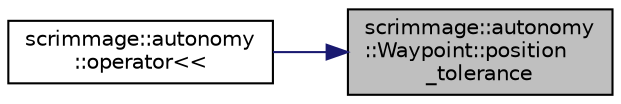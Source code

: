 digraph "scrimmage::autonomy::Waypoint::position_tolerance"
{
 // LATEX_PDF_SIZE
  edge [fontname="Helvetica",fontsize="10",labelfontname="Helvetica",labelfontsize="10"];
  node [fontname="Helvetica",fontsize="10",shape=record];
  rankdir="RL";
  Node1 [label="scrimmage::autonomy\l::Waypoint::position\l_tolerance",height=0.2,width=0.4,color="black", fillcolor="grey75", style="filled", fontcolor="black",tooltip=" "];
  Node1 -> Node2 [dir="back",color="midnightblue",fontsize="10",style="solid",fontname="Helvetica"];
  Node2 [label="scrimmage::autonomy\l::operator\<\<",height=0.2,width=0.4,color="black", fillcolor="white", style="filled",URL="$namespacescrimmage_1_1autonomy.html#a986ca9dc528496cd5ad3d7e977ef1732",tooltip=" "];
}
